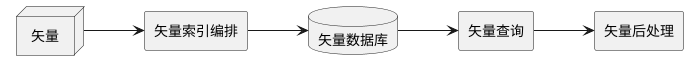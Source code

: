@startuml

left to right direction

node 矢量 as v
rectangle 矢量索引编排 as i
database 矢量数据库 as db
rectangle 矢量查询 as q
rectangle 矢量后处理 as pp

v --> i
i --> db
db --> q
q --> pp

@enduml